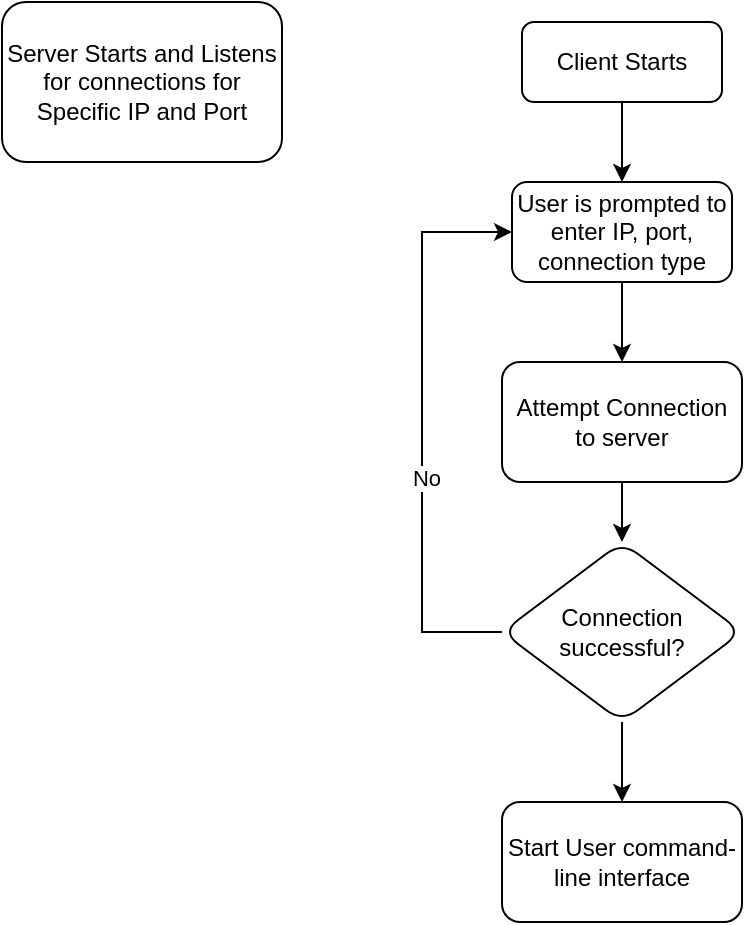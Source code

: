 <mxfile version="21.1.2" type="device">
  <diagram id="C5RBs43oDa-KdzZeNtuy" name="Page-1">
    <mxGraphModel dx="728" dy="621" grid="1" gridSize="10" guides="1" tooltips="1" connect="1" arrows="1" fold="1" page="1" pageScale="1" pageWidth="827" pageHeight="1169" math="0" shadow="0">
      <root>
        <mxCell id="WIyWlLk6GJQsqaUBKTNV-0" />
        <mxCell id="WIyWlLk6GJQsqaUBKTNV-1" parent="WIyWlLk6GJQsqaUBKTNV-0" />
        <mxCell id="WIyWlLk6GJQsqaUBKTNV-3" value="Server Starts and Listens for connections for Specific IP and Port" style="rounded=1;whiteSpace=wrap;html=1;fontSize=12;glass=0;strokeWidth=1;shadow=0;" parent="WIyWlLk6GJQsqaUBKTNV-1" vertex="1">
          <mxGeometry x="70" y="40" width="140" height="80" as="geometry" />
        </mxCell>
        <mxCell id="mumM-92ZvNiZbdCzB3zB-1" style="edgeStyle=orthogonalEdgeStyle;rounded=0;orthogonalLoop=1;jettySize=auto;html=1;entryX=0.5;entryY=0;entryDx=0;entryDy=0;" parent="WIyWlLk6GJQsqaUBKTNV-1" source="mumM-92ZvNiZbdCzB3zB-0" target="mumM-92ZvNiZbdCzB3zB-2" edge="1">
          <mxGeometry relative="1" as="geometry">
            <mxPoint x="380" y="200" as="targetPoint" />
          </mxGeometry>
        </mxCell>
        <mxCell id="mumM-92ZvNiZbdCzB3zB-0" value="Client Starts" style="rounded=1;whiteSpace=wrap;html=1;fontSize=12;glass=0;strokeWidth=1;shadow=0;" parent="WIyWlLk6GJQsqaUBKTNV-1" vertex="1">
          <mxGeometry x="330" y="50" width="100" height="40" as="geometry" />
        </mxCell>
        <mxCell id="mumM-92ZvNiZbdCzB3zB-4" value="" style="edgeStyle=orthogonalEdgeStyle;rounded=0;orthogonalLoop=1;jettySize=auto;html=1;" parent="WIyWlLk6GJQsqaUBKTNV-1" source="mumM-92ZvNiZbdCzB3zB-2" target="mumM-92ZvNiZbdCzB3zB-3" edge="1">
          <mxGeometry relative="1" as="geometry" />
        </mxCell>
        <mxCell id="mumM-92ZvNiZbdCzB3zB-2" value="User is prompted to enter IP, port, connection type" style="rounded=1;whiteSpace=wrap;html=1;fontSize=12;glass=0;strokeWidth=1;shadow=0;" parent="WIyWlLk6GJQsqaUBKTNV-1" vertex="1">
          <mxGeometry x="325" y="130" width="110" height="50" as="geometry" />
        </mxCell>
        <mxCell id="mumM-92ZvNiZbdCzB3zB-8" value="" style="edgeStyle=orthogonalEdgeStyle;rounded=0;orthogonalLoop=1;jettySize=auto;html=1;" parent="WIyWlLk6GJQsqaUBKTNV-1" source="mumM-92ZvNiZbdCzB3zB-3" target="mumM-92ZvNiZbdCzB3zB-7" edge="1">
          <mxGeometry relative="1" as="geometry" />
        </mxCell>
        <mxCell id="mumM-92ZvNiZbdCzB3zB-3" value="Attempt Connection to server" style="whiteSpace=wrap;html=1;rounded=1;glass=0;strokeWidth=1;shadow=0;" parent="WIyWlLk6GJQsqaUBKTNV-1" vertex="1">
          <mxGeometry x="320" y="220" width="120" height="60" as="geometry" />
        </mxCell>
        <mxCell id="mumM-92ZvNiZbdCzB3zB-9" style="edgeStyle=orthogonalEdgeStyle;rounded=0;orthogonalLoop=1;jettySize=auto;html=1;entryX=0;entryY=0.5;entryDx=0;entryDy=0;" parent="WIyWlLk6GJQsqaUBKTNV-1" source="mumM-92ZvNiZbdCzB3zB-7" target="mumM-92ZvNiZbdCzB3zB-2" edge="1">
          <mxGeometry relative="1" as="geometry">
            <Array as="points">
              <mxPoint x="280" y="355" />
              <mxPoint x="280" y="155" />
            </Array>
          </mxGeometry>
        </mxCell>
        <mxCell id="mumM-92ZvNiZbdCzB3zB-10" value="No" style="edgeLabel;html=1;align=center;verticalAlign=middle;resizable=0;points=[];" parent="mumM-92ZvNiZbdCzB3zB-9" vertex="1" connectable="0">
          <mxGeometry x="-0.18" y="-2" relative="1" as="geometry">
            <mxPoint as="offset" />
          </mxGeometry>
        </mxCell>
        <mxCell id="mumM-92ZvNiZbdCzB3zB-12" value="" style="edgeStyle=orthogonalEdgeStyle;rounded=0;orthogonalLoop=1;jettySize=auto;html=1;" parent="WIyWlLk6GJQsqaUBKTNV-1" source="mumM-92ZvNiZbdCzB3zB-7" target="mumM-92ZvNiZbdCzB3zB-11" edge="1">
          <mxGeometry relative="1" as="geometry" />
        </mxCell>
        <mxCell id="mumM-92ZvNiZbdCzB3zB-7" value="Connection successful?" style="rhombus;whiteSpace=wrap;html=1;rounded=1;glass=0;strokeWidth=1;shadow=0;" parent="WIyWlLk6GJQsqaUBKTNV-1" vertex="1">
          <mxGeometry x="320" y="310" width="120" height="90" as="geometry" />
        </mxCell>
        <mxCell id="mumM-92ZvNiZbdCzB3zB-11" value="Start User command-line interface" style="whiteSpace=wrap;html=1;rounded=1;glass=0;strokeWidth=1;shadow=0;" parent="WIyWlLk6GJQsqaUBKTNV-1" vertex="1">
          <mxGeometry x="320" y="440" width="120" height="60" as="geometry" />
        </mxCell>
      </root>
    </mxGraphModel>
  </diagram>
</mxfile>
